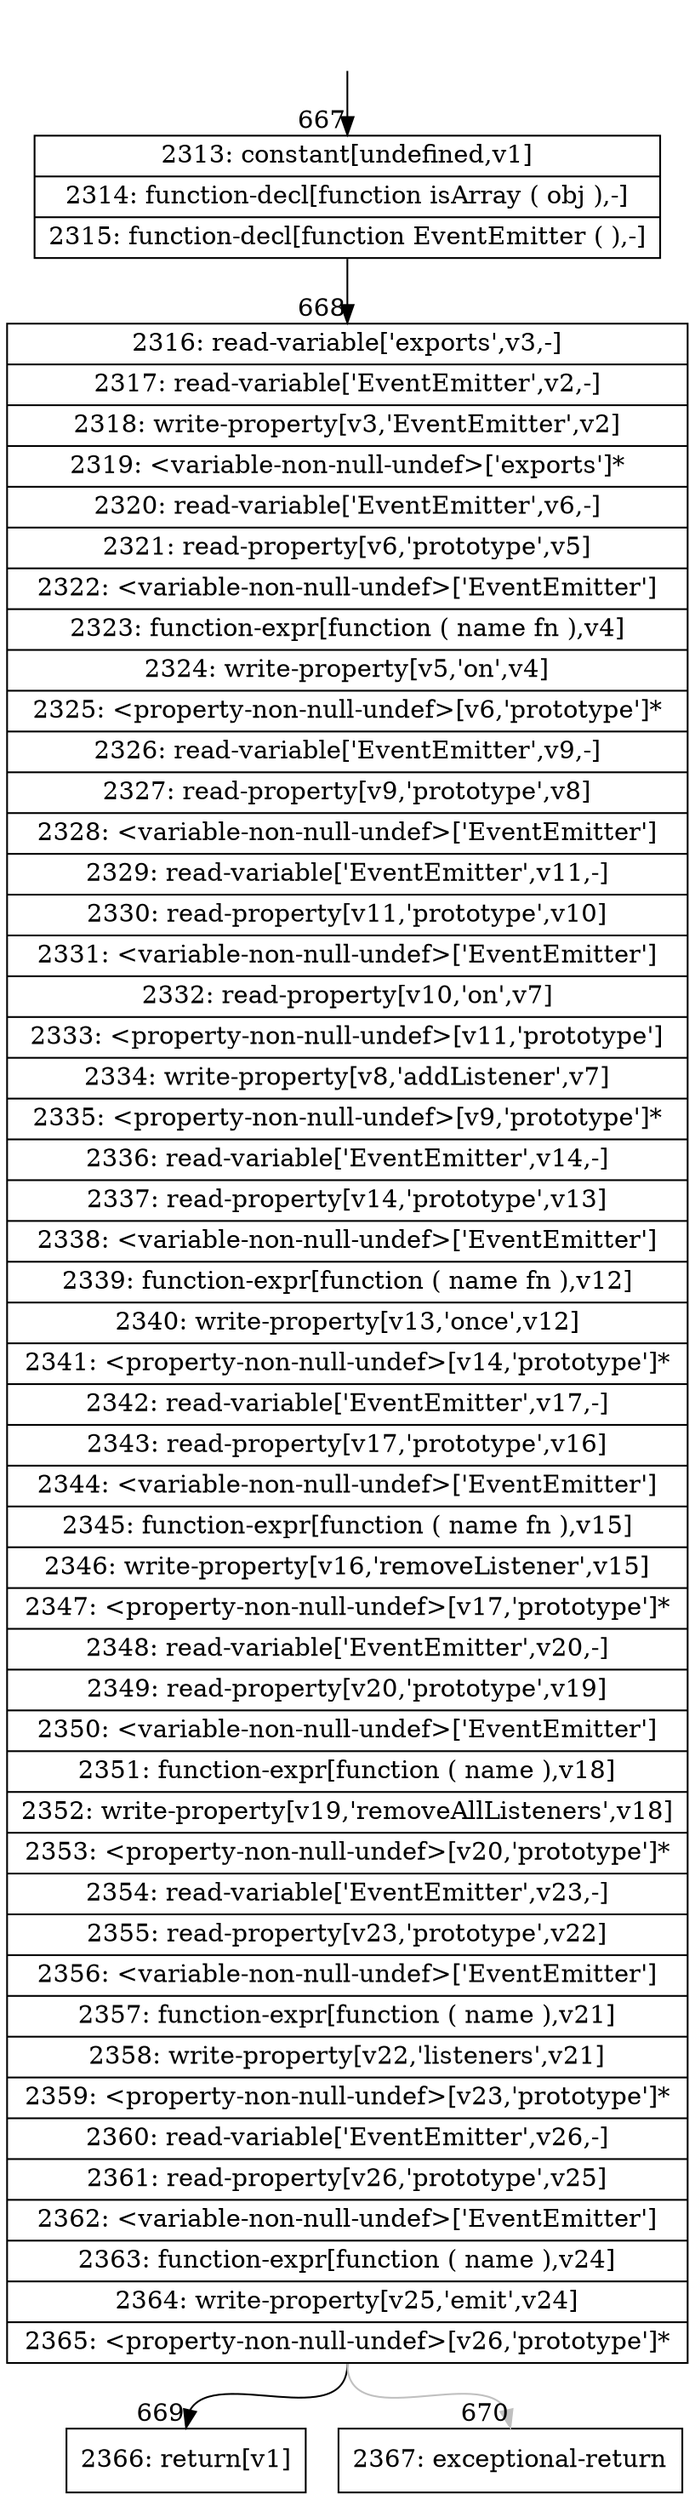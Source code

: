 digraph {
rankdir="TD"
BB_entry40[shape=none,label=""];
BB_entry40 -> BB667 [tailport=s, headport=n, headlabel="    667"]
BB667 [shape=record label="{2313: constant[undefined,v1]|2314: function-decl[function isArray ( obj ),-]|2315: function-decl[function EventEmitter ( ),-]}" ] 
BB667 -> BB668 [tailport=s, headport=n, headlabel="      668"]
BB668 [shape=record label="{2316: read-variable['exports',v3,-]|2317: read-variable['EventEmitter',v2,-]|2318: write-property[v3,'EventEmitter',v2]|2319: \<variable-non-null-undef\>['exports']*|2320: read-variable['EventEmitter',v6,-]|2321: read-property[v6,'prototype',v5]|2322: \<variable-non-null-undef\>['EventEmitter']|2323: function-expr[function ( name fn ),v4]|2324: write-property[v5,'on',v4]|2325: \<property-non-null-undef\>[v6,'prototype']*|2326: read-variable['EventEmitter',v9,-]|2327: read-property[v9,'prototype',v8]|2328: \<variable-non-null-undef\>['EventEmitter']|2329: read-variable['EventEmitter',v11,-]|2330: read-property[v11,'prototype',v10]|2331: \<variable-non-null-undef\>['EventEmitter']|2332: read-property[v10,'on',v7]|2333: \<property-non-null-undef\>[v11,'prototype']|2334: write-property[v8,'addListener',v7]|2335: \<property-non-null-undef\>[v9,'prototype']*|2336: read-variable['EventEmitter',v14,-]|2337: read-property[v14,'prototype',v13]|2338: \<variable-non-null-undef\>['EventEmitter']|2339: function-expr[function ( name fn ),v12]|2340: write-property[v13,'once',v12]|2341: \<property-non-null-undef\>[v14,'prototype']*|2342: read-variable['EventEmitter',v17,-]|2343: read-property[v17,'prototype',v16]|2344: \<variable-non-null-undef\>['EventEmitter']|2345: function-expr[function ( name fn ),v15]|2346: write-property[v16,'removeListener',v15]|2347: \<property-non-null-undef\>[v17,'prototype']*|2348: read-variable['EventEmitter',v20,-]|2349: read-property[v20,'prototype',v19]|2350: \<variable-non-null-undef\>['EventEmitter']|2351: function-expr[function ( name ),v18]|2352: write-property[v19,'removeAllListeners',v18]|2353: \<property-non-null-undef\>[v20,'prototype']*|2354: read-variable['EventEmitter',v23,-]|2355: read-property[v23,'prototype',v22]|2356: \<variable-non-null-undef\>['EventEmitter']|2357: function-expr[function ( name ),v21]|2358: write-property[v22,'listeners',v21]|2359: \<property-non-null-undef\>[v23,'prototype']*|2360: read-variable['EventEmitter',v26,-]|2361: read-property[v26,'prototype',v25]|2362: \<variable-non-null-undef\>['EventEmitter']|2363: function-expr[function ( name ),v24]|2364: write-property[v25,'emit',v24]|2365: \<property-non-null-undef\>[v26,'prototype']*}" ] 
BB668 -> BB669 [tailport=s, headport=n, headlabel="      669"]
BB668 -> BB670 [tailport=s, headport=n, color=gray, headlabel="      670"]
BB669 [shape=record label="{2366: return[v1]}" ] 
BB670 [shape=record label="{2367: exceptional-return}" ] 
//#$~ 622
}
